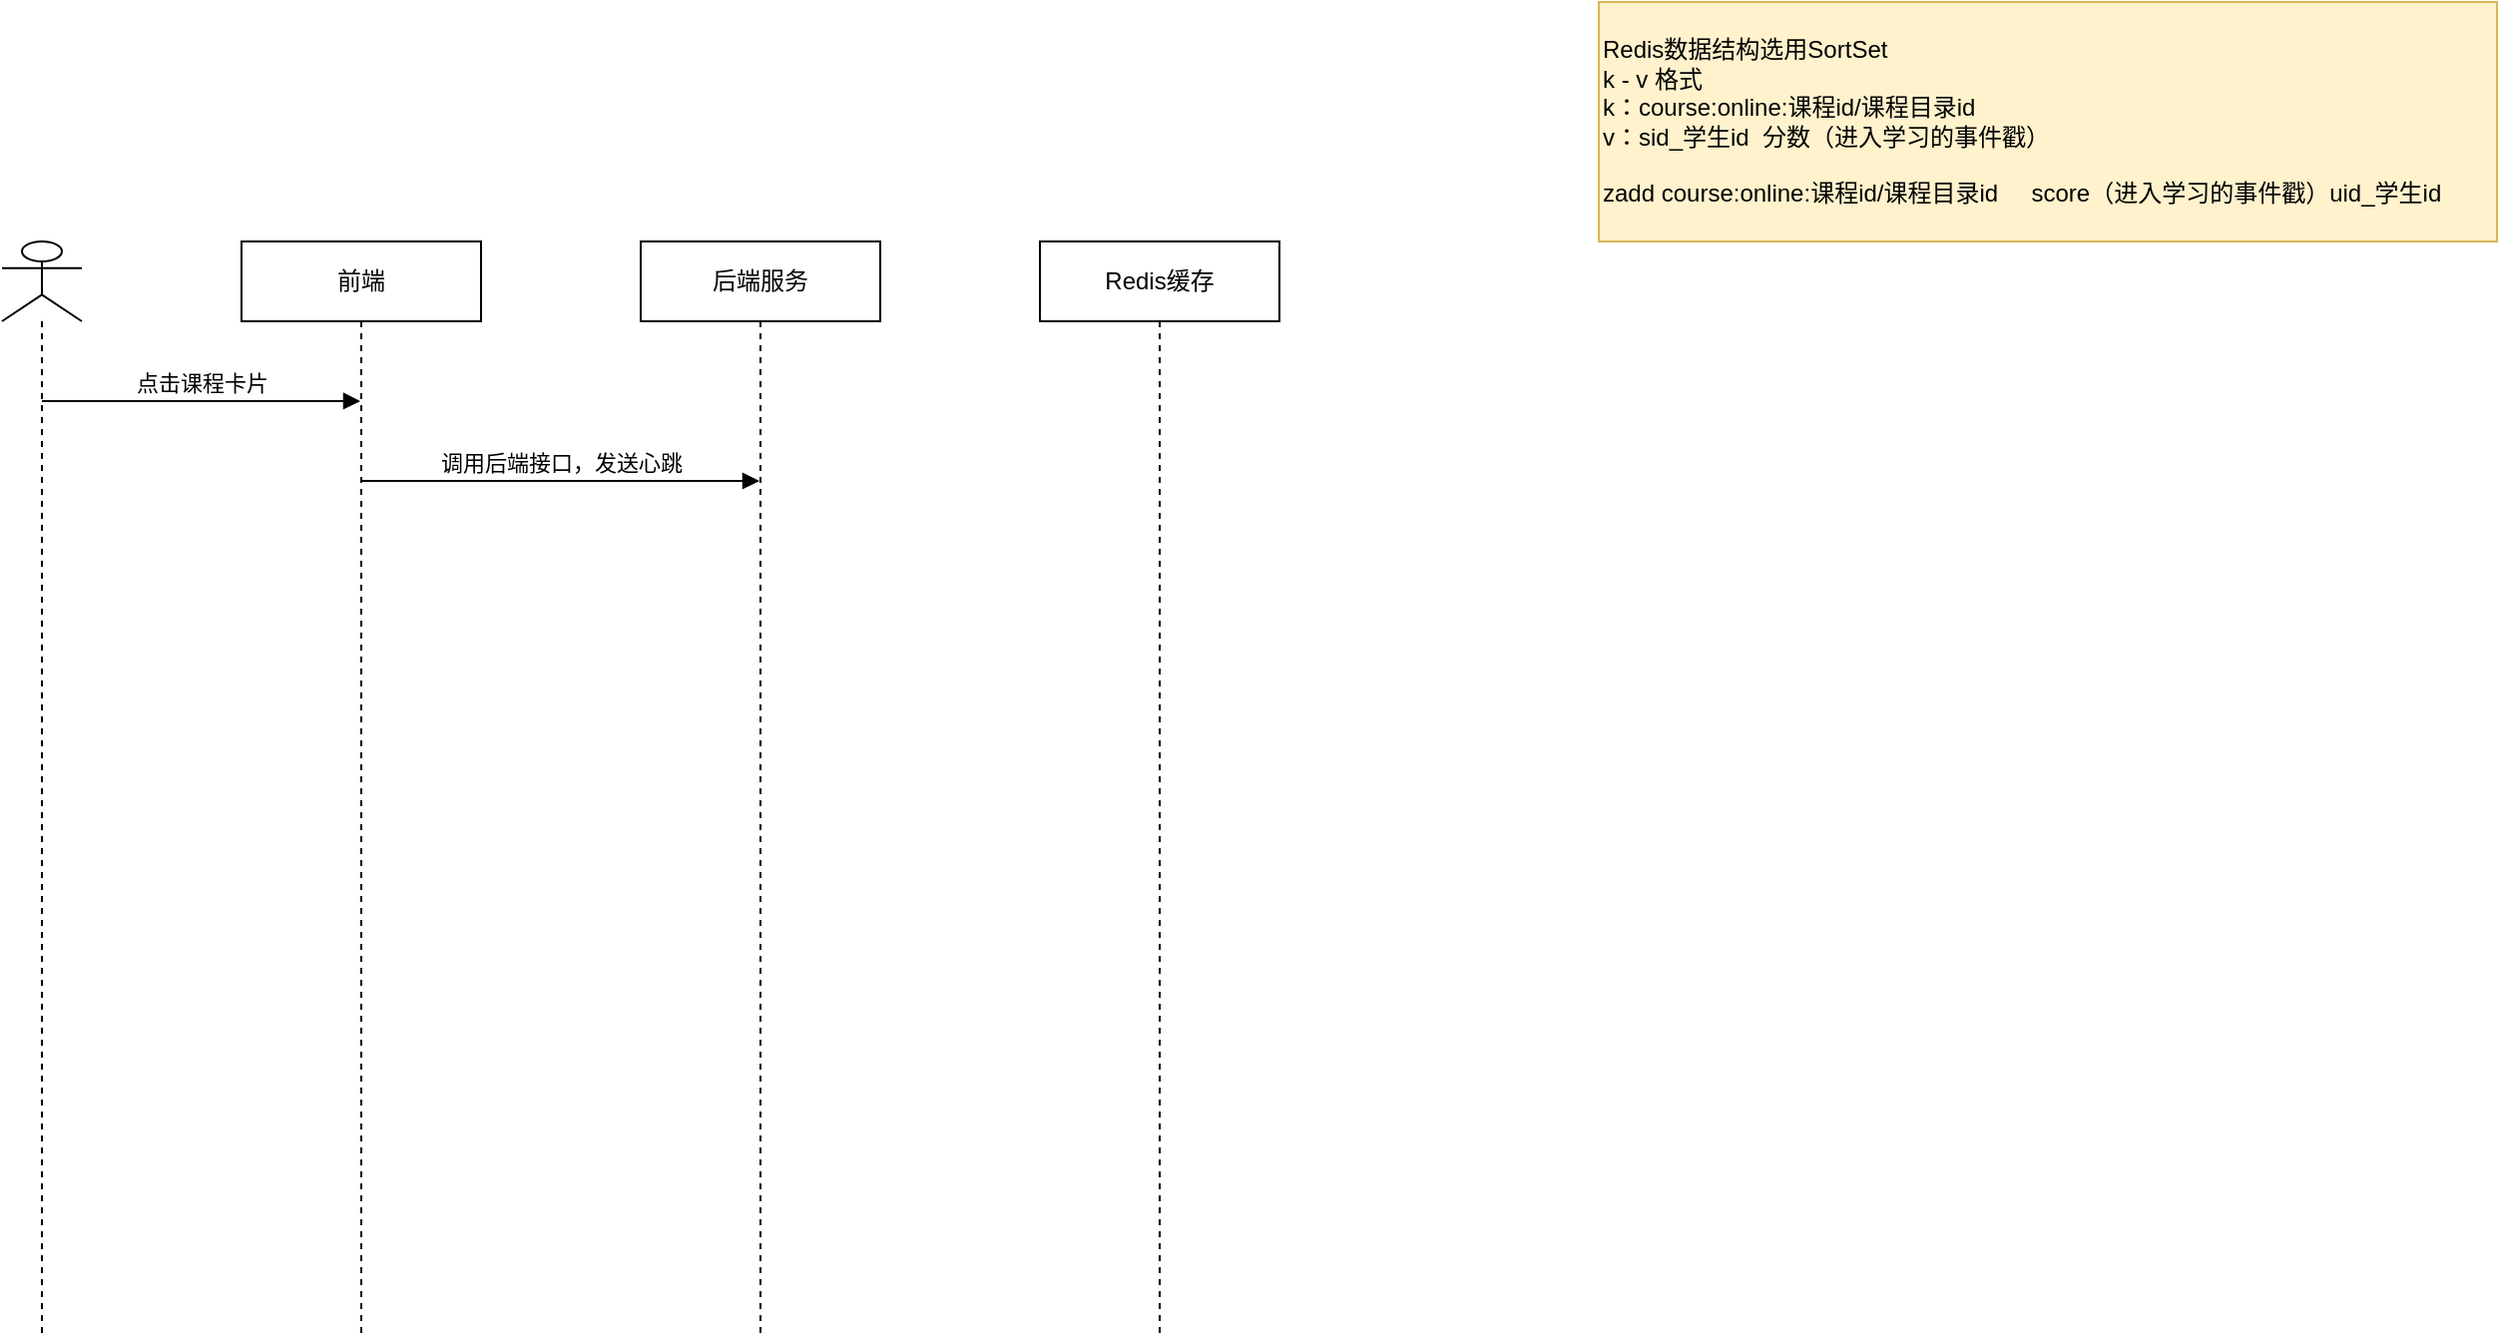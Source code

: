 <mxfile version="28.2.5">
  <diagram name="第 1 页" id="3syS2IY3TvgeO_jT3529">
    <mxGraphModel dx="1213" dy="730" grid="1" gridSize="10" guides="1" tooltips="1" connect="1" arrows="1" fold="1" page="1" pageScale="1" pageWidth="827" pageHeight="1169" math="0" shadow="0">
      <root>
        <mxCell id="0" />
        <mxCell id="1" parent="0" />
        <mxCell id="6huJSF5PGH5NUArN5M34-6" value="前端" style="shape=umlLifeline;perimeter=lifelinePerimeter;whiteSpace=wrap;html=1;container=1;dropTarget=0;collapsible=0;recursiveResize=0;outlineConnect=0;portConstraint=eastwest;newEdgeStyle={&quot;curved&quot;:0,&quot;rounded&quot;:0};" vertex="1" parent="1">
          <mxGeometry x="200" y="120" width="120" height="550" as="geometry" />
        </mxCell>
        <mxCell id="6huJSF5PGH5NUArN5M34-8" value="后端服务" style="shape=umlLifeline;perimeter=lifelinePerimeter;whiteSpace=wrap;html=1;container=1;dropTarget=0;collapsible=0;recursiveResize=0;outlineConnect=0;portConstraint=eastwest;newEdgeStyle={&quot;curved&quot;:0,&quot;rounded&quot;:0};" vertex="1" parent="1">
          <mxGeometry x="400" y="120" width="120" height="550" as="geometry" />
        </mxCell>
        <mxCell id="6huJSF5PGH5NUArN5M34-9" value="Redis缓存" style="shape=umlLifeline;perimeter=lifelinePerimeter;whiteSpace=wrap;html=1;container=1;dropTarget=0;collapsible=0;recursiveResize=0;outlineConnect=0;portConstraint=eastwest;newEdgeStyle={&quot;curved&quot;:0,&quot;rounded&quot;:0};" vertex="1" parent="1">
          <mxGeometry x="600" y="120" width="120" height="550" as="geometry" />
        </mxCell>
        <mxCell id="6huJSF5PGH5NUArN5M34-10" value="" style="shape=umlLifeline;perimeter=lifelinePerimeter;whiteSpace=wrap;html=1;container=1;dropTarget=0;collapsible=0;recursiveResize=0;outlineConnect=0;portConstraint=eastwest;newEdgeStyle={&quot;curved&quot;:0,&quot;rounded&quot;:0};participant=umlActor;" vertex="1" parent="1">
          <mxGeometry x="80" y="120" width="40" height="550" as="geometry" />
        </mxCell>
        <mxCell id="6huJSF5PGH5NUArN5M34-12" value="点击课程卡片" style="html=1;verticalAlign=bottom;endArrow=block;curved=0;rounded=0;" edge="1" parent="1">
          <mxGeometry x="0.003" width="80" relative="1" as="geometry">
            <mxPoint x="100" y="199.997" as="sourcePoint" />
            <mxPoint x="259.5" y="199.997" as="targetPoint" />
            <mxPoint as="offset" />
          </mxGeometry>
        </mxCell>
        <mxCell id="6huJSF5PGH5NUArN5M34-14" value="调用后端接口，发送心跳" style="html=1;verticalAlign=bottom;endArrow=block;curved=0;rounded=0;" edge="1" parent="1" target="6huJSF5PGH5NUArN5M34-8">
          <mxGeometry x="0.003" width="80" relative="1" as="geometry">
            <mxPoint x="260" y="240" as="sourcePoint" />
            <mxPoint x="419.5" y="240" as="targetPoint" />
            <mxPoint as="offset" />
          </mxGeometry>
        </mxCell>
        <mxCell id="6huJSF5PGH5NUArN5M34-15" value="Redis数据结构选用SortSet&lt;br&gt;k - v 格式&lt;br&gt;k：course:online:课程id/课程目录id&lt;br&gt;v：sid_学生id&amp;nbsp; 分数（进入学习的事件戳）&lt;br&gt;&lt;br&gt;zadd course:online:课程id/课程目录id&amp;nbsp; &amp;nbsp; &amp;nbsp;score（进入学习的事件戳）uid_学生id&amp;nbsp;" style="html=1;whiteSpace=wrap;fillColor=#fff2cc;strokeColor=#d6b656;align=left;" vertex="1" parent="1">
          <mxGeometry x="880" width="450" height="120" as="geometry" />
        </mxCell>
      </root>
    </mxGraphModel>
  </diagram>
</mxfile>
